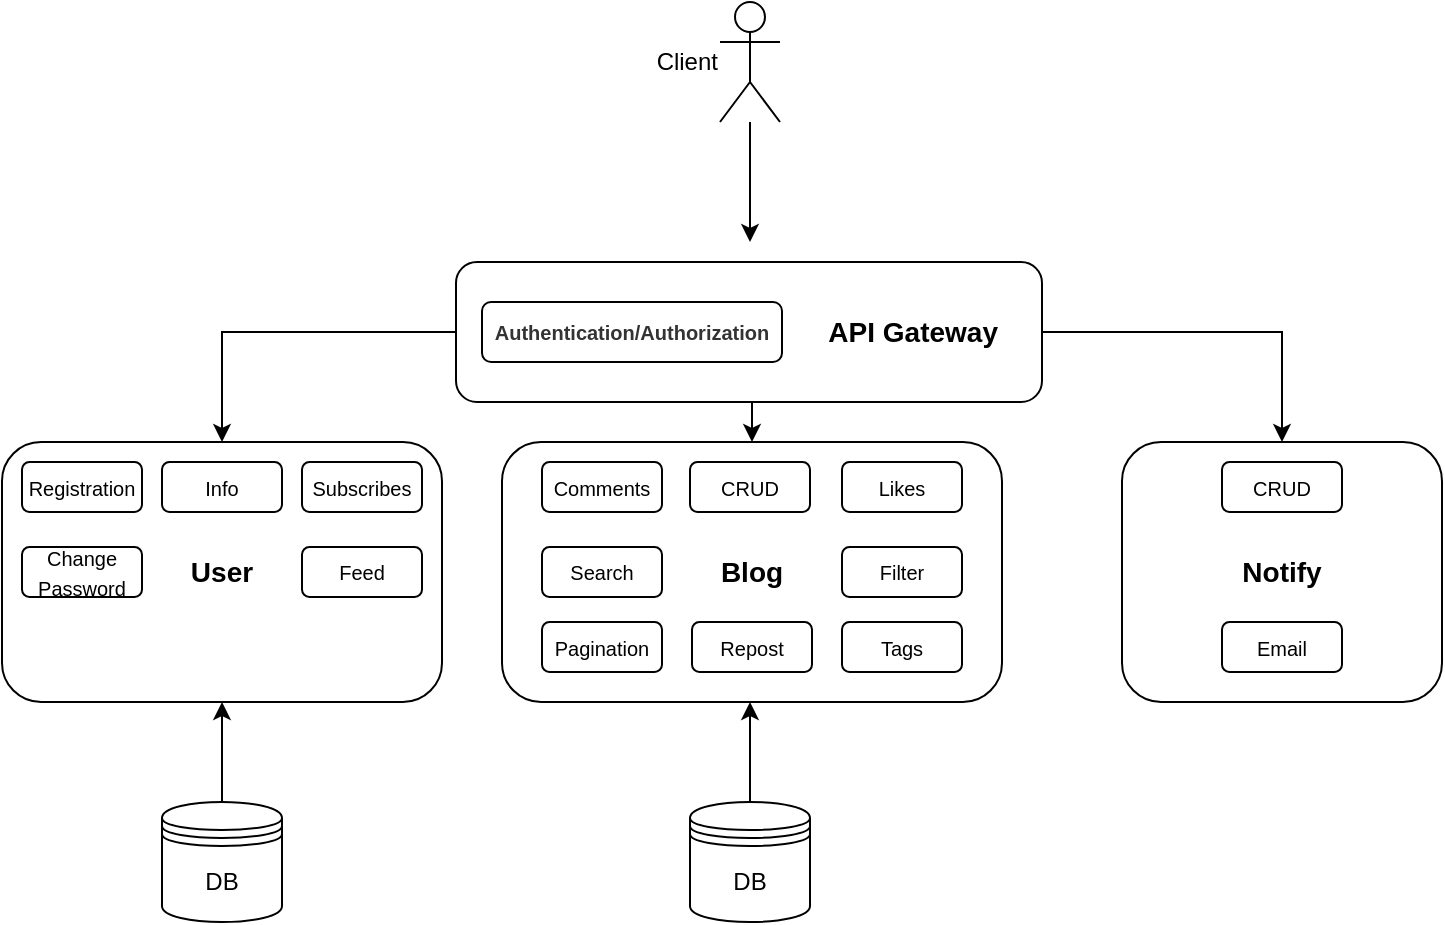 <mxfile version="22.1.5" type="device">
  <diagram name="Страница — 1" id="wVg4q1xpoYzk7cq95Lmr">
    <mxGraphModel dx="1501" dy="790" grid="1" gridSize="10" guides="1" tooltips="1" connect="1" arrows="1" fold="1" page="1" pageScale="1" pageWidth="827" pageHeight="1169" math="0" shadow="0">
      <root>
        <mxCell id="0" />
        <mxCell id="1" parent="0" />
        <mxCell id="FA5GC-SaBS5Zqd9aOeQE-4" style="edgeStyle=orthogonalEdgeStyle;rounded=0;orthogonalLoop=1;jettySize=auto;html=1;" edge="1" parent="1" source="FA5GC-SaBS5Zqd9aOeQE-1">
          <mxGeometry relative="1" as="geometry">
            <mxPoint x="414" y="140" as="targetPoint" />
          </mxGeometry>
        </mxCell>
        <mxCell id="FA5GC-SaBS5Zqd9aOeQE-1" value="Client" style="shape=umlActor;verticalLabelPosition=middle;verticalAlign=middle;html=1;outlineConnect=0;labelPosition=left;align=right;" vertex="1" parent="1">
          <mxGeometry x="399" y="20" width="30" height="60" as="geometry" />
        </mxCell>
        <mxCell id="FA5GC-SaBS5Zqd9aOeQE-12" style="edgeStyle=orthogonalEdgeStyle;rounded=0;orthogonalLoop=1;jettySize=auto;html=1;exitX=1;exitY=0.5;exitDx=0;exitDy=0;" edge="1" parent="1" source="FA5GC-SaBS5Zqd9aOeQE-5" target="FA5GC-SaBS5Zqd9aOeQE-10">
          <mxGeometry relative="1" as="geometry" />
        </mxCell>
        <mxCell id="FA5GC-SaBS5Zqd9aOeQE-13" style="edgeStyle=orthogonalEdgeStyle;rounded=0;orthogonalLoop=1;jettySize=auto;html=1;exitX=0.5;exitY=1;exitDx=0;exitDy=0;entryX=0.5;entryY=0;entryDx=0;entryDy=0;" edge="1" parent="1" source="FA5GC-SaBS5Zqd9aOeQE-5" target="FA5GC-SaBS5Zqd9aOeQE-9">
          <mxGeometry relative="1" as="geometry" />
        </mxCell>
        <mxCell id="FA5GC-SaBS5Zqd9aOeQE-5" value="&lt;b&gt;&lt;font style=&quot;font-size: 14px;&quot;&gt;API Gateway&lt;/font&gt;&lt;/b&gt;" style="rounded=1;whiteSpace=wrap;html=1;align=right;spacingRight=20;" vertex="1" parent="1">
          <mxGeometry x="267" y="150" width="293" height="70" as="geometry" />
        </mxCell>
        <mxCell id="FA5GC-SaBS5Zqd9aOeQE-11" style="edgeStyle=orthogonalEdgeStyle;rounded=0;orthogonalLoop=1;jettySize=auto;html=1;entryX=0.5;entryY=0;entryDx=0;entryDy=0;exitX=0;exitY=0.5;exitDx=0;exitDy=0;" edge="1" parent="1" source="FA5GC-SaBS5Zqd9aOeQE-5" target="FA5GC-SaBS5Zqd9aOeQE-8">
          <mxGeometry relative="1" as="geometry" />
        </mxCell>
        <mxCell id="FA5GC-SaBS5Zqd9aOeQE-7" value="&lt;font style=&quot;font-size: 10px;&quot;&gt;&lt;strong style=&quot;color: rgb(51, 51, 51); font-family: &amp;quot;YS Text&amp;quot;, Arial, Helvetica, &amp;quot;Arial Unicode MS&amp;quot;, sans-serif; text-align: start; background-color: rgb(255, 255, 255);&quot;&gt;Authentication/&lt;/strong&gt;&lt;strong style=&quot;color: rgb(51, 51, 51); font-family: &amp;quot;YS Text&amp;quot;, Arial, Helvetica, &amp;quot;Arial Unicode MS&amp;quot;, sans-serif; text-align: start; background-color: rgb(255, 255, 255);&quot;&gt;Authorization&lt;/strong&gt;&lt;/font&gt;" style="rounded=1;whiteSpace=wrap;html=1;" vertex="1" parent="1">
          <mxGeometry x="280" y="170" width="150" height="30" as="geometry" />
        </mxCell>
        <mxCell id="FA5GC-SaBS5Zqd9aOeQE-8" value="&lt;font style=&quot;font-size: 14px;&quot;&gt;&lt;b&gt;User&lt;/b&gt;&lt;/font&gt;" style="rounded=1;whiteSpace=wrap;html=1;labelPosition=center;verticalLabelPosition=middle;align=center;verticalAlign=middle;" vertex="1" parent="1">
          <mxGeometry x="40" y="240" width="220" height="130" as="geometry" />
        </mxCell>
        <mxCell id="FA5GC-SaBS5Zqd9aOeQE-9" value="&lt;font style=&quot;font-size: 14px;&quot;&gt;&lt;b&gt;Blog&lt;/b&gt;&lt;/font&gt;" style="rounded=1;whiteSpace=wrap;html=1;labelPosition=center;verticalLabelPosition=middle;align=center;verticalAlign=middle;" vertex="1" parent="1">
          <mxGeometry x="290" y="240" width="250" height="130" as="geometry" />
        </mxCell>
        <mxCell id="FA5GC-SaBS5Zqd9aOeQE-10" value="&lt;b&gt;&lt;font style=&quot;font-size: 14px;&quot;&gt;Notify&lt;/font&gt;&lt;/b&gt;" style="rounded=1;whiteSpace=wrap;html=1;labelPosition=center;verticalLabelPosition=middle;align=center;verticalAlign=middle;" vertex="1" parent="1">
          <mxGeometry x="600" y="240" width="160" height="130" as="geometry" />
        </mxCell>
        <mxCell id="FA5GC-SaBS5Zqd9aOeQE-32" style="edgeStyle=orthogonalEdgeStyle;rounded=0;orthogonalLoop=1;jettySize=auto;html=1;exitX=0.5;exitY=0;exitDx=0;exitDy=0;entryX=0.5;entryY=1;entryDx=0;entryDy=0;" edge="1" parent="1" source="FA5GC-SaBS5Zqd9aOeQE-17" target="FA5GC-SaBS5Zqd9aOeQE-8">
          <mxGeometry relative="1" as="geometry" />
        </mxCell>
        <mxCell id="FA5GC-SaBS5Zqd9aOeQE-17" value="DB" style="shape=datastore;whiteSpace=wrap;html=1;" vertex="1" parent="1">
          <mxGeometry x="120" y="420" width="60" height="60" as="geometry" />
        </mxCell>
        <mxCell id="FA5GC-SaBS5Zqd9aOeQE-20" value="DB" style="shape=datastore;whiteSpace=wrap;html=1;" vertex="1" parent="1">
          <mxGeometry x="384" y="420" width="60" height="60" as="geometry" />
        </mxCell>
        <mxCell id="FA5GC-SaBS5Zqd9aOeQE-21" value="" style="edgeStyle=orthogonalEdgeStyle;rounded=0;orthogonalLoop=1;jettySize=auto;html=1;" edge="1" source="FA5GC-SaBS5Zqd9aOeQE-20" parent="1">
          <mxGeometry relative="1" as="geometry">
            <mxPoint x="414" y="370" as="targetPoint" />
          </mxGeometry>
        </mxCell>
        <mxCell id="FA5GC-SaBS5Zqd9aOeQE-23" value="&lt;font style=&quot;font-size: 10px;&quot;&gt;Registration&lt;/font&gt;" style="rounded=1;whiteSpace=wrap;html=1;" vertex="1" parent="1">
          <mxGeometry x="50" y="250" width="60" height="25" as="geometry" />
        </mxCell>
        <mxCell id="FA5GC-SaBS5Zqd9aOeQE-27" value="&lt;span style=&quot;font-size: 10px;&quot;&gt;Info&lt;/span&gt;" style="rounded=1;whiteSpace=wrap;html=1;" vertex="1" parent="1">
          <mxGeometry x="120" y="250" width="60" height="25" as="geometry" />
        </mxCell>
        <mxCell id="FA5GC-SaBS5Zqd9aOeQE-28" value="&lt;span style=&quot;font-size: 10px;&quot;&gt;Subscribes&lt;/span&gt;" style="rounded=1;whiteSpace=wrap;html=1;" vertex="1" parent="1">
          <mxGeometry x="190" y="250" width="60" height="25" as="geometry" />
        </mxCell>
        <mxCell id="FA5GC-SaBS5Zqd9aOeQE-29" value="&lt;font style=&quot;font-size: 10px;&quot;&gt;Change Password&lt;/font&gt;" style="rounded=1;whiteSpace=wrap;html=1;" vertex="1" parent="1">
          <mxGeometry x="50" y="292.5" width="60" height="25" as="geometry" />
        </mxCell>
        <mxCell id="FA5GC-SaBS5Zqd9aOeQE-30" value="&lt;span style=&quot;font-size: 10px;&quot;&gt;CRUD&lt;/span&gt;" style="rounded=1;whiteSpace=wrap;html=1;" vertex="1" parent="1">
          <mxGeometry x="384" y="250" width="60" height="25" as="geometry" />
        </mxCell>
        <mxCell id="FA5GC-SaBS5Zqd9aOeQE-31" value="&lt;span style=&quot;font-size: 10px;&quot;&gt;CRUD&lt;/span&gt;" style="rounded=1;whiteSpace=wrap;html=1;" vertex="1" parent="1">
          <mxGeometry x="650" y="250" width="60" height="25" as="geometry" />
        </mxCell>
        <mxCell id="FA5GC-SaBS5Zqd9aOeQE-34" value="&lt;span style=&quot;font-size: 10px;&quot;&gt;Comments&lt;br&gt;&lt;/span&gt;" style="rounded=1;whiteSpace=wrap;html=1;" vertex="1" parent="1">
          <mxGeometry x="310" y="250" width="60" height="25" as="geometry" />
        </mxCell>
        <mxCell id="FA5GC-SaBS5Zqd9aOeQE-35" value="&lt;span style=&quot;font-size: 10px;&quot;&gt;Likes&lt;br&gt;&lt;/span&gt;" style="rounded=1;whiteSpace=wrap;html=1;" vertex="1" parent="1">
          <mxGeometry x="460" y="250" width="60" height="25" as="geometry" />
        </mxCell>
        <mxCell id="FA5GC-SaBS5Zqd9aOeQE-36" value="&lt;span style=&quot;font-size: 10px;&quot;&gt;Search&lt;br&gt;&lt;/span&gt;" style="rounded=1;whiteSpace=wrap;html=1;" vertex="1" parent="1">
          <mxGeometry x="310" y="292.5" width="60" height="25" as="geometry" />
        </mxCell>
        <mxCell id="FA5GC-SaBS5Zqd9aOeQE-37" value="&lt;span style=&quot;font-size: 10px;&quot;&gt;Filter&lt;br&gt;&lt;/span&gt;" style="rounded=1;whiteSpace=wrap;html=1;" vertex="1" parent="1">
          <mxGeometry x="460" y="292.5" width="60" height="25" as="geometry" />
        </mxCell>
        <mxCell id="FA5GC-SaBS5Zqd9aOeQE-38" value="&lt;font style=&quot;font-size: 10px;&quot;&gt;Feed&lt;/font&gt;" style="rounded=1;whiteSpace=wrap;html=1;" vertex="1" parent="1">
          <mxGeometry x="190" y="292.5" width="60" height="25" as="geometry" />
        </mxCell>
        <mxCell id="FA5GC-SaBS5Zqd9aOeQE-39" value="&lt;span style=&quot;font-size: 10px;&quot;&gt;Pagination&lt;br&gt;&lt;/span&gt;" style="rounded=1;whiteSpace=wrap;html=1;" vertex="1" parent="1">
          <mxGeometry x="310" y="330" width="60" height="25" as="geometry" />
        </mxCell>
        <mxCell id="FA5GC-SaBS5Zqd9aOeQE-41" value="&lt;span style=&quot;font-size: 10px;&quot;&gt;Email&lt;br&gt;&lt;/span&gt;" style="rounded=1;whiteSpace=wrap;html=1;" vertex="1" parent="1">
          <mxGeometry x="650" y="330" width="60" height="25" as="geometry" />
        </mxCell>
        <mxCell id="FA5GC-SaBS5Zqd9aOeQE-42" value="&lt;span style=&quot;font-size: 10px;&quot;&gt;Tags&lt;br&gt;&lt;/span&gt;" style="rounded=1;whiteSpace=wrap;html=1;" vertex="1" parent="1">
          <mxGeometry x="460" y="330" width="60" height="25" as="geometry" />
        </mxCell>
        <mxCell id="FA5GC-SaBS5Zqd9aOeQE-43" value="&lt;span style=&quot;font-size: 10px;&quot;&gt;Repost&lt;br&gt;&lt;/span&gt;" style="rounded=1;whiteSpace=wrap;html=1;" vertex="1" parent="1">
          <mxGeometry x="385" y="330" width="60" height="25" as="geometry" />
        </mxCell>
      </root>
    </mxGraphModel>
  </diagram>
</mxfile>
